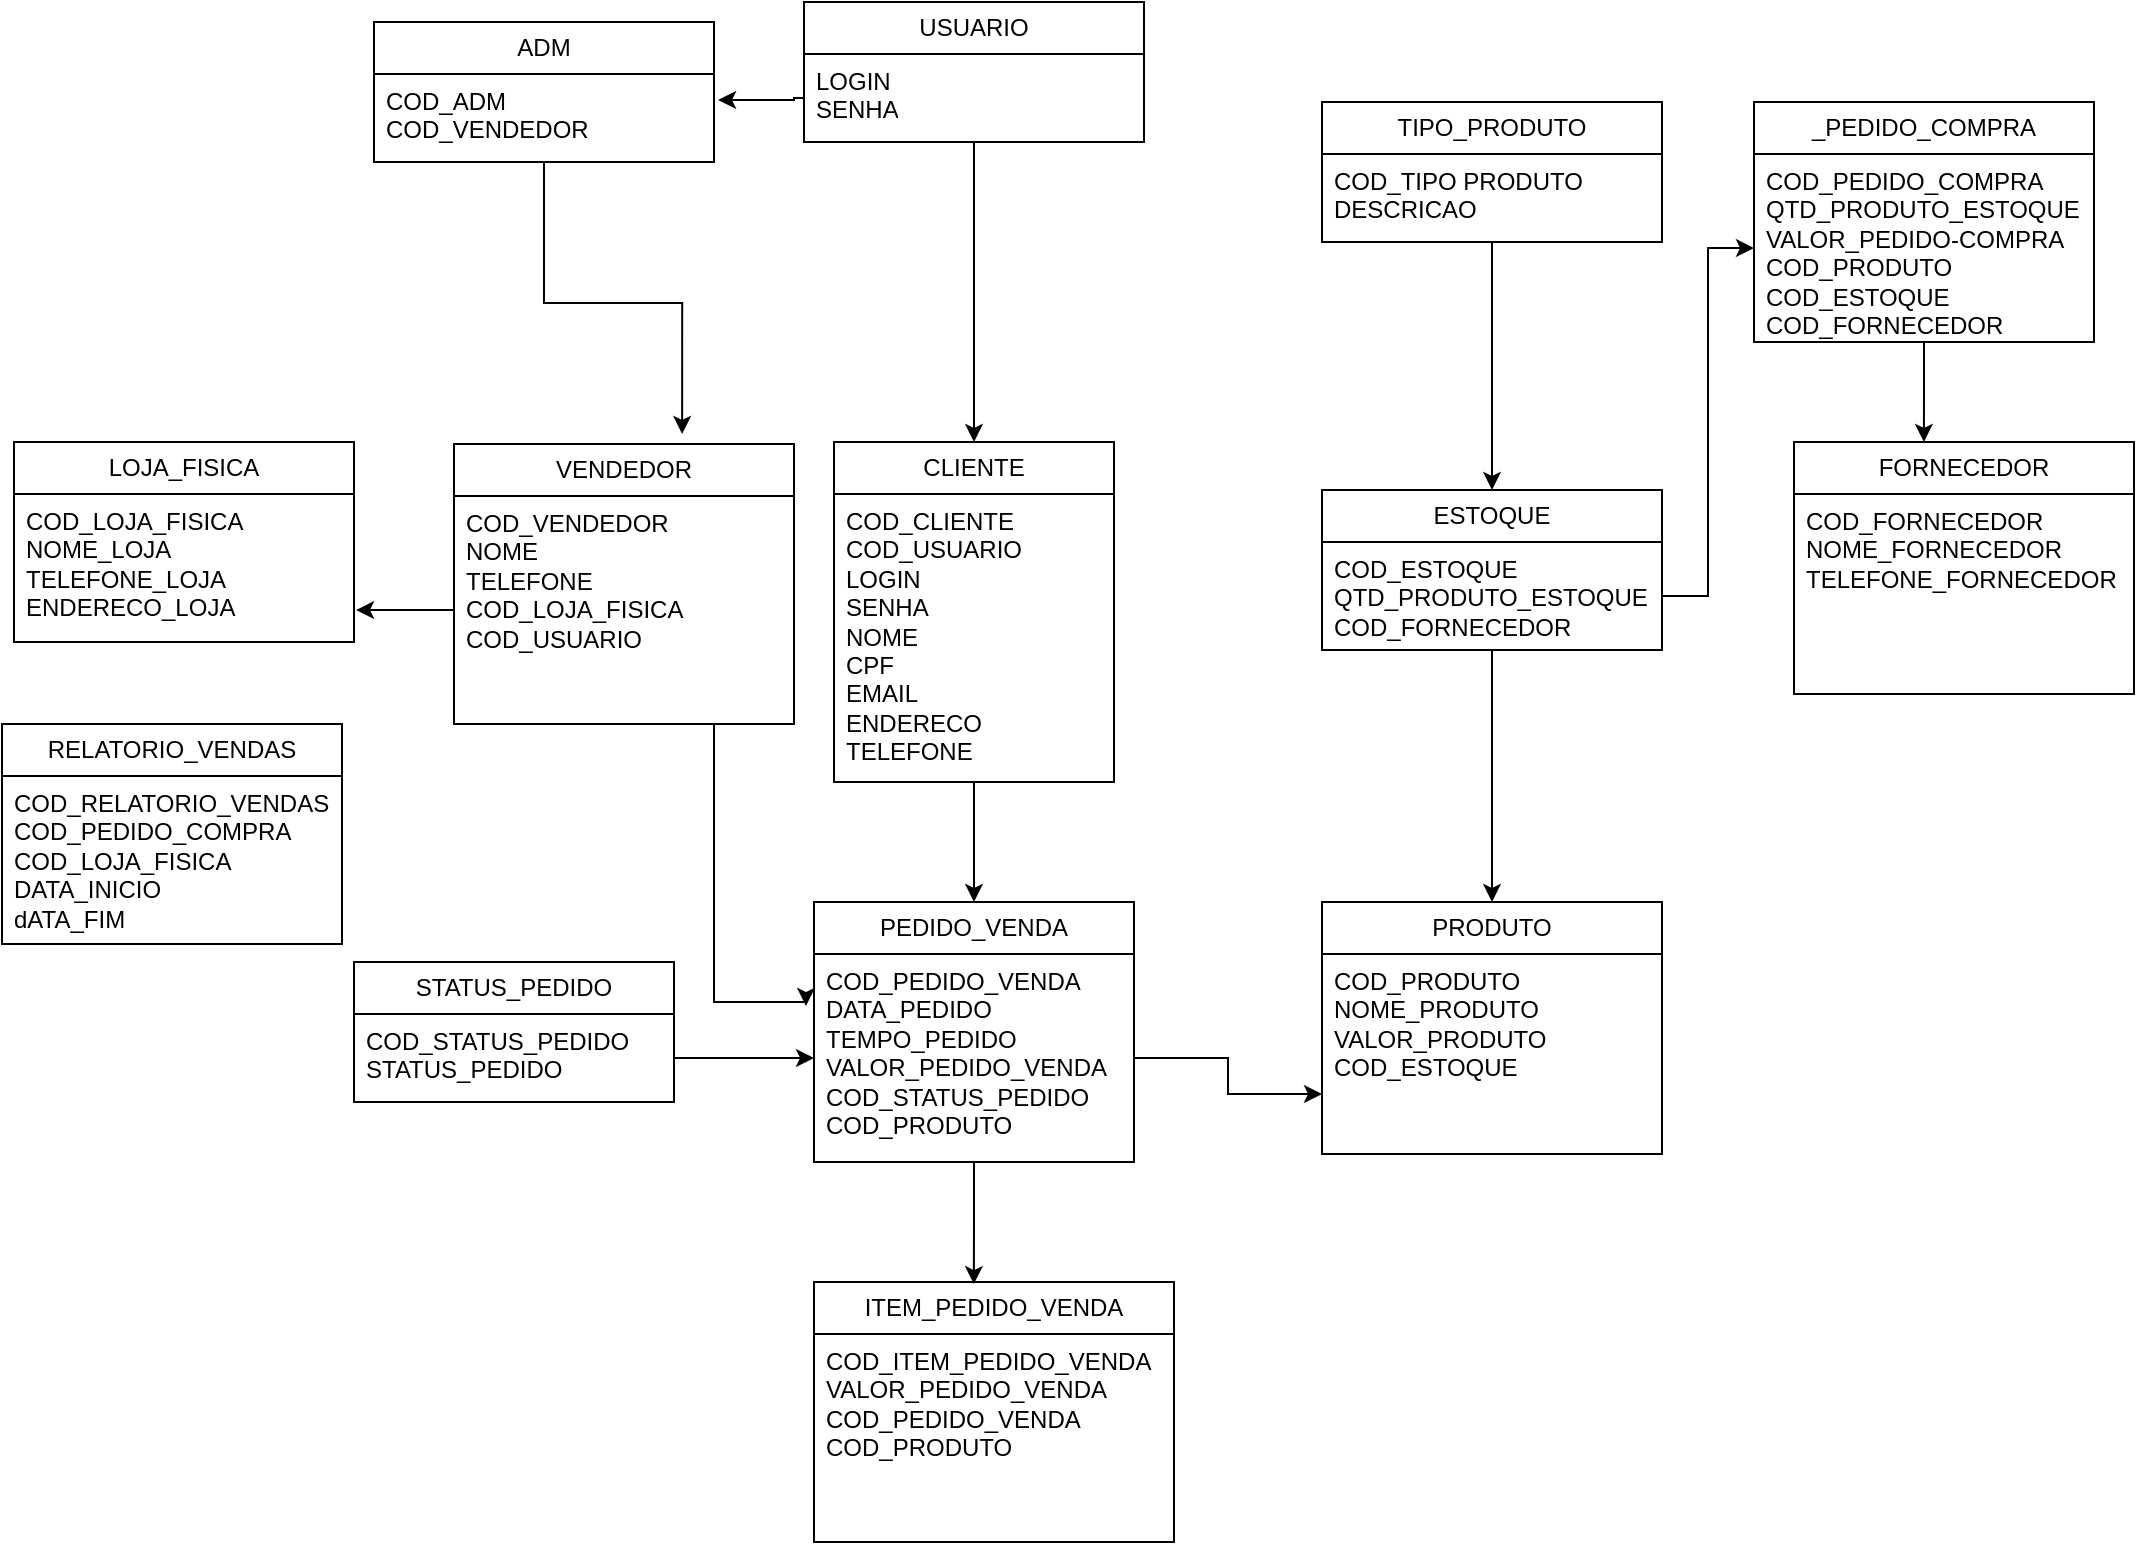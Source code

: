<mxfile version="21.7.5" type="device">
  <diagram name="Página-1" id="9o-A8sA2SOoChbhWu3po">
    <mxGraphModel dx="1434" dy="844" grid="1" gridSize="10" guides="1" tooltips="1" connect="1" arrows="1" fold="1" page="1" pageScale="1" pageWidth="827" pageHeight="1169" math="0" shadow="0">
      <root>
        <mxCell id="0" />
        <mxCell id="1" parent="0" />
        <mxCell id="KUQDTHqdW4ecQx0Ewd46-27" style="edgeStyle=orthogonalEdgeStyle;rounded=0;orthogonalLoop=1;jettySize=auto;html=1;entryX=0.5;entryY=0;entryDx=0;entryDy=0;" edge="1" parent="1" source="KUQDTHqdW4ecQx0Ewd46-1" target="KUQDTHqdW4ecQx0Ewd46-5">
          <mxGeometry relative="1" as="geometry" />
        </mxCell>
        <mxCell id="KUQDTHqdW4ecQx0Ewd46-1" value="CLIENTE" style="swimlane;fontStyle=0;childLayout=stackLayout;horizontal=1;startSize=26;fillColor=none;horizontalStack=0;resizeParent=1;resizeParentMax=0;resizeLast=0;collapsible=1;marginBottom=0;whiteSpace=wrap;html=1;" vertex="1" parent="1">
          <mxGeometry x="660" y="230" width="140" height="170" as="geometry" />
        </mxCell>
        <mxCell id="KUQDTHqdW4ecQx0Ewd46-2" value="COD_CLIENTE&lt;br&gt;COD_USUARIO&lt;br&gt;LOGIN&lt;br&gt;SENHA&lt;br&gt;NOME&lt;br&gt;CPF&amp;nbsp;&lt;br&gt;EMAIL&amp;nbsp;&lt;br&gt;ENDERECO&lt;br&gt;TELEFONE" style="text;strokeColor=none;fillColor=none;align=left;verticalAlign=top;spacingLeft=4;spacingRight=4;overflow=hidden;rotatable=0;points=[[0,0.5],[1,0.5]];portConstraint=eastwest;whiteSpace=wrap;html=1;" vertex="1" parent="KUQDTHqdW4ecQx0Ewd46-1">
          <mxGeometry y="26" width="140" height="144" as="geometry" />
        </mxCell>
        <mxCell id="KUQDTHqdW4ecQx0Ewd46-28" style="edgeStyle=orthogonalEdgeStyle;rounded=0;orthogonalLoop=1;jettySize=auto;html=1;entryX=0.444;entryY=0.008;entryDx=0;entryDy=0;entryPerimeter=0;" edge="1" parent="1" source="KUQDTHqdW4ecQx0Ewd46-5" target="KUQDTHqdW4ecQx0Ewd46-7">
          <mxGeometry relative="1" as="geometry" />
        </mxCell>
        <mxCell id="KUQDTHqdW4ecQx0Ewd46-5" value="PEDIDO_VENDA" style="swimlane;fontStyle=0;childLayout=stackLayout;horizontal=1;startSize=26;fillColor=none;horizontalStack=0;resizeParent=1;resizeParentMax=0;resizeLast=0;collapsible=1;marginBottom=0;whiteSpace=wrap;html=1;" vertex="1" parent="1">
          <mxGeometry x="650" y="460" width="160" height="130" as="geometry" />
        </mxCell>
        <mxCell id="KUQDTHqdW4ecQx0Ewd46-6" value="COD_PEDIDO_VENDA&lt;br&gt;DATA_PEDIDO&lt;br&gt;TEMPO_PEDIDO&lt;br&gt;VALOR_PEDIDO_VENDA&lt;br&gt;COD_STATUS_PEDIDO&lt;br&gt;COD_PRODUTO" style="text;strokeColor=none;fillColor=none;align=left;verticalAlign=top;spacingLeft=4;spacingRight=4;overflow=hidden;rotatable=0;points=[[0,0.5],[1,0.5]];portConstraint=eastwest;whiteSpace=wrap;html=1;" vertex="1" parent="KUQDTHqdW4ecQx0Ewd46-5">
          <mxGeometry y="26" width="160" height="104" as="geometry" />
        </mxCell>
        <mxCell id="KUQDTHqdW4ecQx0Ewd46-7" value="ITEM_PEDIDO_VENDA" style="swimlane;fontStyle=0;childLayout=stackLayout;horizontal=1;startSize=26;fillColor=none;horizontalStack=0;resizeParent=1;resizeParentMax=0;resizeLast=0;collapsible=1;marginBottom=0;whiteSpace=wrap;html=1;" vertex="1" parent="1">
          <mxGeometry x="650" y="650" width="180" height="130" as="geometry" />
        </mxCell>
        <mxCell id="KUQDTHqdW4ecQx0Ewd46-8" value="COD_ITEM_PEDIDO_VENDA&lt;br&gt;VALOR_PEDIDO_VENDA&lt;br&gt;COD_PEDIDO_VENDA&lt;br&gt;COD_PRODUTO" style="text;strokeColor=none;fillColor=none;align=left;verticalAlign=top;spacingLeft=4;spacingRight=4;overflow=hidden;rotatable=0;points=[[0,0.5],[1,0.5]];portConstraint=eastwest;whiteSpace=wrap;html=1;" vertex="1" parent="KUQDTHqdW4ecQx0Ewd46-7">
          <mxGeometry y="26" width="180" height="104" as="geometry" />
        </mxCell>
        <mxCell id="KUQDTHqdW4ecQx0Ewd46-10" value="PRODUTO" style="swimlane;fontStyle=0;childLayout=stackLayout;horizontal=1;startSize=26;fillColor=none;horizontalStack=0;resizeParent=1;resizeParentMax=0;resizeLast=0;collapsible=1;marginBottom=0;whiteSpace=wrap;html=1;" vertex="1" parent="1">
          <mxGeometry x="904" y="460" width="170" height="126" as="geometry" />
        </mxCell>
        <mxCell id="KUQDTHqdW4ecQx0Ewd46-11" value="COD_PRODUTO&lt;br&gt;NOME_PRODUTO&lt;br&gt;VALOR_PRODUTO&lt;br&gt;COD_ESTOQUE" style="text;strokeColor=none;fillColor=none;align=left;verticalAlign=top;spacingLeft=4;spacingRight=4;overflow=hidden;rotatable=0;points=[[0,0.5],[1,0.5]];portConstraint=eastwest;whiteSpace=wrap;html=1;" vertex="1" parent="KUQDTHqdW4ecQx0Ewd46-10">
          <mxGeometry y="26" width="170" height="100" as="geometry" />
        </mxCell>
        <mxCell id="KUQDTHqdW4ecQx0Ewd46-12" value="STATUS_PEDIDO" style="swimlane;fontStyle=0;childLayout=stackLayout;horizontal=1;startSize=26;fillColor=none;horizontalStack=0;resizeParent=1;resizeParentMax=0;resizeLast=0;collapsible=1;marginBottom=0;whiteSpace=wrap;html=1;" vertex="1" parent="1">
          <mxGeometry x="420" y="490" width="160" height="70" as="geometry" />
        </mxCell>
        <mxCell id="KUQDTHqdW4ecQx0Ewd46-13" value="COD_STATUS_PEDIDO&lt;br&gt;STATUS_PEDIDO&lt;br&gt;" style="text;strokeColor=none;fillColor=none;align=left;verticalAlign=top;spacingLeft=4;spacingRight=4;overflow=hidden;rotatable=0;points=[[0,0.5],[1,0.5]];portConstraint=eastwest;whiteSpace=wrap;html=1;" vertex="1" parent="KUQDTHqdW4ecQx0Ewd46-12">
          <mxGeometry y="26" width="160" height="44" as="geometry" />
        </mxCell>
        <mxCell id="KUQDTHqdW4ecQx0Ewd46-31" style="edgeStyle=orthogonalEdgeStyle;rounded=0;orthogonalLoop=1;jettySize=auto;html=1;entryX=0.5;entryY=0;entryDx=0;entryDy=0;" edge="1" parent="1" source="KUQDTHqdW4ecQx0Ewd46-18" target="KUQDTHqdW4ecQx0Ewd46-10">
          <mxGeometry relative="1" as="geometry" />
        </mxCell>
        <mxCell id="KUQDTHqdW4ecQx0Ewd46-18" value="ESTOQUE" style="swimlane;fontStyle=0;childLayout=stackLayout;horizontal=1;startSize=26;fillColor=none;horizontalStack=0;resizeParent=1;resizeParentMax=0;resizeLast=0;collapsible=1;marginBottom=0;whiteSpace=wrap;html=1;" vertex="1" parent="1">
          <mxGeometry x="904" y="254" width="170" height="80" as="geometry" />
        </mxCell>
        <mxCell id="KUQDTHqdW4ecQx0Ewd46-19" value="COD_ESTOQUE&lt;br&gt;QTD_PRODUTO_ESTOQUE&lt;br&gt;COD_FORNECEDOR" style="text;strokeColor=none;fillColor=none;align=left;verticalAlign=top;spacingLeft=4;spacingRight=4;overflow=hidden;rotatable=0;points=[[0,0.5],[1,0.5]];portConstraint=eastwest;whiteSpace=wrap;html=1;" vertex="1" parent="KUQDTHqdW4ecQx0Ewd46-18">
          <mxGeometry y="26" width="170" height="54" as="geometry" />
        </mxCell>
        <mxCell id="KUQDTHqdW4ecQx0Ewd46-30" style="edgeStyle=orthogonalEdgeStyle;rounded=0;orthogonalLoop=1;jettySize=auto;html=1;" edge="1" parent="1" source="KUQDTHqdW4ecQx0Ewd46-20" target="KUQDTHqdW4ecQx0Ewd46-18">
          <mxGeometry relative="1" as="geometry" />
        </mxCell>
        <mxCell id="KUQDTHqdW4ecQx0Ewd46-20" value="TIPO_PRODUTO" style="swimlane;fontStyle=0;childLayout=stackLayout;horizontal=1;startSize=26;fillColor=none;horizontalStack=0;resizeParent=1;resizeParentMax=0;resizeLast=0;collapsible=1;marginBottom=0;whiteSpace=wrap;html=1;" vertex="1" parent="1">
          <mxGeometry x="904" y="60" width="170" height="70" as="geometry" />
        </mxCell>
        <mxCell id="KUQDTHqdW4ecQx0Ewd46-21" value="COD_TIPO PRODUTO&lt;br&gt;DESCRICAO" style="text;strokeColor=none;fillColor=none;align=left;verticalAlign=top;spacingLeft=4;spacingRight=4;overflow=hidden;rotatable=0;points=[[0,0.5],[1,0.5]];portConstraint=eastwest;whiteSpace=wrap;html=1;" vertex="1" parent="KUQDTHqdW4ecQx0Ewd46-20">
          <mxGeometry y="26" width="170" height="44" as="geometry" />
        </mxCell>
        <mxCell id="KUQDTHqdW4ecQx0Ewd46-26" style="edgeStyle=orthogonalEdgeStyle;rounded=0;orthogonalLoop=1;jettySize=auto;html=1;exitX=1;exitY=0.5;exitDx=0;exitDy=0;entryX=0;entryY=0.5;entryDx=0;entryDy=0;" edge="1" parent="1" source="KUQDTHqdW4ecQx0Ewd46-13" target="KUQDTHqdW4ecQx0Ewd46-6">
          <mxGeometry relative="1" as="geometry" />
        </mxCell>
        <mxCell id="KUQDTHqdW4ecQx0Ewd46-29" style="edgeStyle=orthogonalEdgeStyle;rounded=0;orthogonalLoop=1;jettySize=auto;html=1;exitX=1;exitY=0.5;exitDx=0;exitDy=0;entryX=0;entryY=0.7;entryDx=0;entryDy=0;entryPerimeter=0;" edge="1" parent="1" source="KUQDTHqdW4ecQx0Ewd46-6" target="KUQDTHqdW4ecQx0Ewd46-11">
          <mxGeometry relative="1" as="geometry" />
        </mxCell>
        <mxCell id="KUQDTHqdW4ecQx0Ewd46-37" style="edgeStyle=orthogonalEdgeStyle;rounded=0;orthogonalLoop=1;jettySize=auto;html=1;entryX=0.382;entryY=0;entryDx=0;entryDy=0;entryPerimeter=0;" edge="1" parent="1" source="KUQDTHqdW4ecQx0Ewd46-32" target="KUQDTHqdW4ecQx0Ewd46-35">
          <mxGeometry relative="1" as="geometry" />
        </mxCell>
        <mxCell id="KUQDTHqdW4ecQx0Ewd46-32" value="_PEDIDO_COMPRA" style="swimlane;fontStyle=0;childLayout=stackLayout;horizontal=1;startSize=26;fillColor=none;horizontalStack=0;resizeParent=1;resizeParentMax=0;resizeLast=0;collapsible=1;marginBottom=0;whiteSpace=wrap;html=1;" vertex="1" parent="1">
          <mxGeometry x="1120" y="60" width="170" height="120" as="geometry" />
        </mxCell>
        <mxCell id="KUQDTHqdW4ecQx0Ewd46-33" value="COD_PEDIDO_COMPRA&lt;br&gt;QTD_PRODUTO_ESTOQUE&lt;br&gt;VALOR_PEDIDO-COMPRA&lt;br&gt;COD_PRODUTO&lt;br&gt;COD_ESTOQUE&lt;br&gt;COD_FORNECEDOR" style="text;strokeColor=none;fillColor=none;align=left;verticalAlign=top;spacingLeft=4;spacingRight=4;overflow=hidden;rotatable=0;points=[[0,0.5],[1,0.5]];portConstraint=eastwest;whiteSpace=wrap;html=1;" vertex="1" parent="KUQDTHqdW4ecQx0Ewd46-32">
          <mxGeometry y="26" width="170" height="94" as="geometry" />
        </mxCell>
        <mxCell id="KUQDTHqdW4ecQx0Ewd46-34" style="edgeStyle=orthogonalEdgeStyle;rounded=0;orthogonalLoop=1;jettySize=auto;html=1;exitX=1;exitY=0.5;exitDx=0;exitDy=0;" edge="1" parent="1" source="KUQDTHqdW4ecQx0Ewd46-19" target="KUQDTHqdW4ecQx0Ewd46-33">
          <mxGeometry relative="1" as="geometry" />
        </mxCell>
        <mxCell id="KUQDTHqdW4ecQx0Ewd46-35" value="FORNECEDOR" style="swimlane;fontStyle=0;childLayout=stackLayout;horizontal=1;startSize=26;fillColor=none;horizontalStack=0;resizeParent=1;resizeParentMax=0;resizeLast=0;collapsible=1;marginBottom=0;whiteSpace=wrap;html=1;" vertex="1" parent="1">
          <mxGeometry x="1140" y="230" width="170" height="126" as="geometry" />
        </mxCell>
        <mxCell id="KUQDTHqdW4ecQx0Ewd46-36" value="COD_FORNECEDOR&lt;br&gt;NOME_FORNECEDOR&lt;br&gt;TELEFONE_FORNECEDOR" style="text;strokeColor=none;fillColor=none;align=left;verticalAlign=top;spacingLeft=4;spacingRight=4;overflow=hidden;rotatable=0;points=[[0,0.5],[1,0.5]];portConstraint=eastwest;whiteSpace=wrap;html=1;" vertex="1" parent="KUQDTHqdW4ecQx0Ewd46-35">
          <mxGeometry y="26" width="170" height="100" as="geometry" />
        </mxCell>
        <mxCell id="KUQDTHqdW4ecQx0Ewd46-41" style="edgeStyle=orthogonalEdgeStyle;rounded=0;orthogonalLoop=1;jettySize=auto;html=1;entryX=-0.025;entryY=0.25;entryDx=0;entryDy=0;entryPerimeter=0;" edge="1" parent="1" source="KUQDTHqdW4ecQx0Ewd46-39" target="KUQDTHqdW4ecQx0Ewd46-6">
          <mxGeometry relative="1" as="geometry">
            <Array as="points">
              <mxPoint x="600" y="510" />
              <mxPoint x="646" y="510" />
            </Array>
          </mxGeometry>
        </mxCell>
        <mxCell id="KUQDTHqdW4ecQx0Ewd46-39" value="VENDEDOR" style="swimlane;fontStyle=0;childLayout=stackLayout;horizontal=1;startSize=26;fillColor=none;horizontalStack=0;resizeParent=1;resizeParentMax=0;resizeLast=0;collapsible=1;marginBottom=0;whiteSpace=wrap;html=1;" vertex="1" parent="1">
          <mxGeometry x="470" y="231" width="170" height="140" as="geometry" />
        </mxCell>
        <mxCell id="KUQDTHqdW4ecQx0Ewd46-40" value="COD_VENDEDOR&lt;br&gt;NOME&lt;br&gt;TELEFONE&lt;br&gt;COD_LOJA_FISICA&lt;br&gt;COD_USUARIO" style="text;strokeColor=none;fillColor=none;align=left;verticalAlign=top;spacingLeft=4;spacingRight=4;overflow=hidden;rotatable=0;points=[[0,0.5],[1,0.5]];portConstraint=eastwest;whiteSpace=wrap;html=1;" vertex="1" parent="KUQDTHqdW4ecQx0Ewd46-39">
          <mxGeometry y="26" width="170" height="114" as="geometry" />
        </mxCell>
        <mxCell id="KUQDTHqdW4ecQx0Ewd46-44" style="edgeStyle=orthogonalEdgeStyle;rounded=0;orthogonalLoop=1;jettySize=auto;html=1;entryX=0.5;entryY=0;entryDx=0;entryDy=0;" edge="1" parent="1" source="KUQDTHqdW4ecQx0Ewd46-42" target="KUQDTHqdW4ecQx0Ewd46-1">
          <mxGeometry relative="1" as="geometry" />
        </mxCell>
        <mxCell id="KUQDTHqdW4ecQx0Ewd46-42" value="USUARIO" style="swimlane;fontStyle=0;childLayout=stackLayout;horizontal=1;startSize=26;fillColor=none;horizontalStack=0;resizeParent=1;resizeParentMax=0;resizeLast=0;collapsible=1;marginBottom=0;whiteSpace=wrap;html=1;" vertex="1" parent="1">
          <mxGeometry x="645" y="10" width="170" height="70" as="geometry" />
        </mxCell>
        <mxCell id="KUQDTHqdW4ecQx0Ewd46-43" value="LOGIN&lt;br&gt;SENHA" style="text;strokeColor=none;fillColor=none;align=left;verticalAlign=top;spacingLeft=4;spacingRight=4;overflow=hidden;rotatable=0;points=[[0,0.5],[1,0.5]];portConstraint=eastwest;whiteSpace=wrap;html=1;" vertex="1" parent="KUQDTHqdW4ecQx0Ewd46-42">
          <mxGeometry y="26" width="170" height="44" as="geometry" />
        </mxCell>
        <mxCell id="KUQDTHqdW4ecQx0Ewd46-49" style="edgeStyle=orthogonalEdgeStyle;rounded=0;orthogonalLoop=1;jettySize=auto;html=1;entryX=0.671;entryY=-0.036;entryDx=0;entryDy=0;entryPerimeter=0;" edge="1" parent="1" source="KUQDTHqdW4ecQx0Ewd46-46" target="KUQDTHqdW4ecQx0Ewd46-39">
          <mxGeometry relative="1" as="geometry" />
        </mxCell>
        <mxCell id="KUQDTHqdW4ecQx0Ewd46-46" value="ADM" style="swimlane;fontStyle=0;childLayout=stackLayout;horizontal=1;startSize=26;fillColor=none;horizontalStack=0;resizeParent=1;resizeParentMax=0;resizeLast=0;collapsible=1;marginBottom=0;whiteSpace=wrap;html=1;" vertex="1" parent="1">
          <mxGeometry x="430" y="20" width="170" height="70" as="geometry" />
        </mxCell>
        <mxCell id="KUQDTHqdW4ecQx0Ewd46-48" value="COD_ADM&lt;br&gt;COD_VENDEDOR" style="text;strokeColor=none;fillColor=none;align=left;verticalAlign=top;spacingLeft=4;spacingRight=4;overflow=hidden;rotatable=0;points=[[0,0.5],[1,0.5]];portConstraint=eastwest;whiteSpace=wrap;html=1;" vertex="1" parent="KUQDTHqdW4ecQx0Ewd46-46">
          <mxGeometry y="26" width="170" height="44" as="geometry" />
        </mxCell>
        <mxCell id="KUQDTHqdW4ecQx0Ewd46-45" style="edgeStyle=orthogonalEdgeStyle;rounded=0;orthogonalLoop=1;jettySize=auto;html=1;exitX=0;exitY=0.5;exitDx=0;exitDy=0;entryX=1.012;entryY=0.295;entryDx=0;entryDy=0;entryPerimeter=0;" edge="1" parent="1" source="KUQDTHqdW4ecQx0Ewd46-43" target="KUQDTHqdW4ecQx0Ewd46-48">
          <mxGeometry relative="1" as="geometry">
            <mxPoint x="590" y="58" as="targetPoint" />
            <Array as="points">
              <mxPoint x="640" y="58" />
              <mxPoint x="640" y="59" />
            </Array>
          </mxGeometry>
        </mxCell>
        <mxCell id="KUQDTHqdW4ecQx0Ewd46-52" value="LOJA_FISICA" style="swimlane;fontStyle=0;childLayout=stackLayout;horizontal=1;startSize=26;fillColor=none;horizontalStack=0;resizeParent=1;resizeParentMax=0;resizeLast=0;collapsible=1;marginBottom=0;whiteSpace=wrap;html=1;" vertex="1" parent="1">
          <mxGeometry x="250" y="230" width="170" height="100" as="geometry" />
        </mxCell>
        <mxCell id="KUQDTHqdW4ecQx0Ewd46-53" value="COD_LOJA_FISICA&lt;br&gt;NOME_LOJA&lt;br&gt;TELEFONE_LOJA&lt;br&gt;ENDERECO_LOJA" style="text;strokeColor=none;fillColor=none;align=left;verticalAlign=top;spacingLeft=4;spacingRight=4;overflow=hidden;rotatable=0;points=[[0,0.5],[1,0.5]];portConstraint=eastwest;whiteSpace=wrap;html=1;" vertex="1" parent="KUQDTHqdW4ecQx0Ewd46-52">
          <mxGeometry y="26" width="170" height="74" as="geometry" />
        </mxCell>
        <mxCell id="KUQDTHqdW4ecQx0Ewd46-55" style="edgeStyle=orthogonalEdgeStyle;rounded=0;orthogonalLoop=1;jettySize=auto;html=1;exitX=0;exitY=0.5;exitDx=0;exitDy=0;entryX=1.006;entryY=0.784;entryDx=0;entryDy=0;entryPerimeter=0;" edge="1" parent="1" source="KUQDTHqdW4ecQx0Ewd46-40" target="KUQDTHqdW4ecQx0Ewd46-53">
          <mxGeometry relative="1" as="geometry" />
        </mxCell>
        <mxCell id="KUQDTHqdW4ecQx0Ewd46-56" value="RELATORIO_VENDAS" style="swimlane;fontStyle=0;childLayout=stackLayout;horizontal=1;startSize=26;fillColor=none;horizontalStack=0;resizeParent=1;resizeParentMax=0;resizeLast=0;collapsible=1;marginBottom=0;whiteSpace=wrap;html=1;" vertex="1" parent="1">
          <mxGeometry x="244" y="371" width="170" height="110" as="geometry" />
        </mxCell>
        <mxCell id="KUQDTHqdW4ecQx0Ewd46-57" value="COD_RELATORIO_VENDAS&lt;br&gt;COD_PEDIDO_COMPRA&lt;br&gt;COD_LOJA_FISICA&lt;br&gt;DATA_INICIO&lt;br&gt;dATA_FIM" style="text;strokeColor=none;fillColor=none;align=left;verticalAlign=top;spacingLeft=4;spacingRight=4;overflow=hidden;rotatable=0;points=[[0,0.5],[1,0.5]];portConstraint=eastwest;whiteSpace=wrap;html=1;" vertex="1" parent="KUQDTHqdW4ecQx0Ewd46-56">
          <mxGeometry y="26" width="170" height="84" as="geometry" />
        </mxCell>
      </root>
    </mxGraphModel>
  </diagram>
</mxfile>
